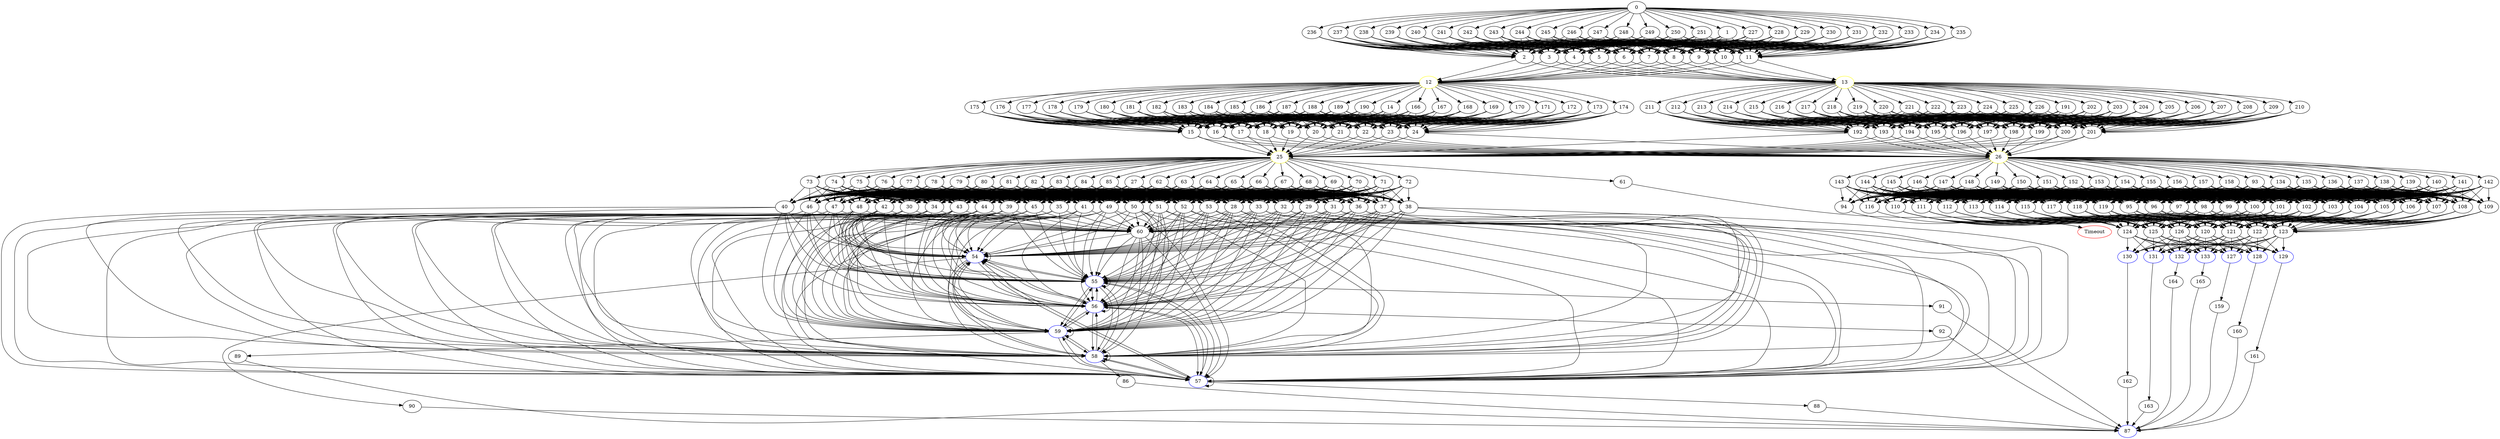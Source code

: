 digraph G {
	0 -> 1;
	0 -> 227;
	0 -> 228;
	0 -> 229;
	0 -> 230;
	0 -> 231;
	0 -> 232;
	0 -> 233;
	0 -> 234;
	0 -> 235;
	0 -> 236;
	0 -> 237;
	0 -> 238;
	0 -> 239;
	0 -> 240;
	0 -> 241;
	0 -> 242;
	0 -> 243;
	0 -> 244;
	0 -> 245;
	0 -> 246;
	0 -> 247;
	0 -> 248;
	0 -> 249;
	0 -> 250;
	0 -> 251;
	1 -> 2;
	1 -> 3;
	1 -> 4;
	1 -> 5;
	1 -> 6;
	1 -> 7;
	1 -> 8;
	1 -> 9;
	1 -> 10;
	1 -> 11;
	2 -> "12";
12 [color=yellow];
	2 -> "13";
13 [color=yellow];
	3 -> "12";
12 [color=yellow];
	3 -> "13";
13 [color=yellow];
	4 -> "12";
12 [color=yellow];
	4 -> "13";
13 [color=yellow];
	5 -> "12";
12 [color=yellow];
	5 -> "13";
13 [color=yellow];
	6 -> "12";
12 [color=yellow];
	6 -> "13";
13 [color=yellow];
	7 -> "12";
12 [color=yellow];
	7 -> "13";
13 [color=yellow];
	8 -> "12";
12 [color=yellow];
	8 -> "13";
13 [color=yellow];
	9 -> "12";
12 [color=yellow];
	9 -> "13";
13 [color=yellow];
	10 -> "12";
12 [color=yellow];
	10 -> "13";
13 [color=yellow];
	11 -> "12";
12 [color=yellow];
	11 -> "13";
13 [color=yellow];
	12 -> 14;
	12 -> 166;
	12 -> 167;
	12 -> 168;
	12 -> 169;
	12 -> 170;
	12 -> 171;
	12 -> 172;
	12 -> 173;
	12 -> 174;
	12 -> 175;
	12 -> 176;
	12 -> 177;
	12 -> 178;
	12 -> 179;
	12 -> 180;
	12 -> 181;
	12 -> 182;
	12 -> 183;
	12 -> 184;
	12 -> 185;
	12 -> 186;
	12 -> 187;
	12 -> 188;
	12 -> 189;
	12 -> 190;
	13 -> 191;
	13 -> 202;
	13 -> 203;
	13 -> 204;
	13 -> 205;
	13 -> 206;
	13 -> 207;
	13 -> 208;
	13 -> 209;
	13 -> 210;
	13 -> 211;
	13 -> 212;
	13 -> 213;
	13 -> 214;
	13 -> 215;
	13 -> 216;
	13 -> 217;
	13 -> 218;
	13 -> 219;
	13 -> 220;
	13 -> 221;
	13 -> 222;
	13 -> 223;
	13 -> 224;
	13 -> 225;
	13 -> 226;
	14 -> 15;
	14 -> 16;
	14 -> 17;
	14 -> 18;
	14 -> 19;
	14 -> 20;
	14 -> 21;
	14 -> 22;
	14 -> 23;
	14 -> 24;
	15 -> "25";
25 [color=yellow];
	15 -> "26";
26 [color=yellow];
	16 -> "25";
25 [color=yellow];
	16 -> "26";
26 [color=yellow];
	17 -> "25";
25 [color=yellow];
	17 -> "26";
26 [color=yellow];
	18 -> "25";
25 [color=yellow];
	18 -> "26";
26 [color=yellow];
	19 -> "25";
25 [color=yellow];
	19 -> "26";
26 [color=yellow];
	20 -> "25";
25 [color=yellow];
	20 -> "26";
26 [color=yellow];
	21 -> "25";
25 [color=yellow];
	21 -> "26";
26 [color=yellow];
	22 -> "25";
25 [color=yellow];
	22 -> "26";
26 [color=yellow];
	23 -> "25";
25 [color=yellow];
	23 -> "26";
26 [color=yellow];
	24 -> "25";
25 [color=yellow];
	24 -> "26";
26 [color=yellow];
	25 -> 27;
	25 -> 61;
	25 -> 62;
	25 -> 63;
	25 -> 64;
	25 -> 65;
	25 -> 66;
	25 -> 67;
	25 -> 68;
	25 -> 69;
	25 -> 70;
	25 -> 71;
	25 -> 72;
	25 -> 73;
	25 -> 74;
	25 -> 75;
	25 -> 76;
	25 -> 77;
	25 -> 78;
	25 -> 79;
	25 -> 80;
	25 -> 81;
	25 -> 82;
	25 -> 83;
	25 -> 84;
	25 -> 85;
	26 -> 93;
	26 -> 134;
	26 -> 135;
	26 -> 136;
	26 -> 137;
	26 -> 138;
	26 -> 139;
	26 -> 140;
	26 -> 141;
	26 -> 142;
	26 -> 143;
	26 -> 144;
	26 -> 145;
	26 -> 146;
	26 -> 147;
	26 -> 148;
	26 -> 149;
	26 -> 150;
	26 -> 151;
	26 -> 152;
	26 -> 153;
	26 -> 154;
	26 -> 155;
	26 -> 156;
	26 -> 157;
	26 -> 158;
	27 -> 28;
	27 -> 29;
	27 -> 30;
	27 -> 31;
	27 -> 32;
	27 -> 33;
	27 -> 34;
	27 -> 35;
	27 -> 36;
	27 -> 37;
	27 -> 38;
	27 -> 39;
	27 -> 40;
	27 -> 41;
	27 -> 42;
	27 -> 43;
	27 -> 44;
	27 -> 45;
	27 -> 46;
	27 -> 47;
	27 -> 48;
	27 -> 49;
	27 -> 50;
	27 -> 51;
	27 -> 52;
	27 -> 53;
	28 -> "54";
54 [color=blue];
	28 -> "55";
55 [color=blue];
	28 -> "56";
56 [color=blue];
	28 -> "57";
57 [color=blue];
	28 -> "58";
58 [color=blue];
	28 -> "59";
59 [color=blue];
	28 -> 60;
	29 -> "54";
54 [color=blue];
	29 -> "55";
55 [color=blue];
	29 -> "56";
56 [color=blue];
	29 -> "57";
57 [color=blue];
	29 -> "58";
58 [color=blue];
	29 -> "59";
59 [color=blue];
	29 -> 60;
	30 -> "54";
54 [color=blue];
	30 -> "55";
55 [color=blue];
	30 -> "56";
56 [color=blue];
	30 -> "57";
57 [color=blue];
	30 -> "58";
58 [color=blue];
	30 -> "59";
59 [color=blue];
	30 -> 60;
	31 -> "54";
54 [color=blue];
	31 -> "55";
55 [color=blue];
	31 -> "56";
56 [color=blue];
	31 -> "57";
57 [color=blue];
	31 -> "58";
58 [color=blue];
	31 -> "59";
59 [color=blue];
	31 -> 60;
	32 -> "54";
54 [color=blue];
	32 -> "55";
55 [color=blue];
	32 -> "56";
56 [color=blue];
	32 -> "57";
57 [color=blue];
	32 -> "58";
58 [color=blue];
	32 -> "59";
59 [color=blue];
	32 -> 60;
	33 -> "54";
54 [color=blue];
	33 -> "55";
55 [color=blue];
	33 -> "56";
56 [color=blue];
	33 -> "57";
57 [color=blue];
	33 -> "58";
58 [color=blue];
	33 -> "59";
59 [color=blue];
	33 -> 60;
	34 -> "54";
54 [color=blue];
	34 -> "55";
55 [color=blue];
	34 -> "56";
56 [color=blue];
	34 -> "57";
57 [color=blue];
	34 -> "58";
58 [color=blue];
	34 -> "59";
59 [color=blue];
	34 -> 60;
	35 -> "54";
54 [color=blue];
	35 -> "55";
55 [color=blue];
	35 -> "56";
56 [color=blue];
	35 -> "57";
57 [color=blue];
	35 -> "58";
58 [color=blue];
	35 -> "59";
59 [color=blue];
	35 -> 60;
	36 -> "54";
54 [color=blue];
	36 -> "55";
55 [color=blue];
	36 -> "56";
56 [color=blue];
	36 -> "57";
57 [color=blue];
	36 -> "58";
58 [color=blue];
	36 -> "59";
59 [color=blue];
	36 -> 60;
	37 -> "54";
54 [color=blue];
	37 -> "55";
55 [color=blue];
	37 -> "56";
56 [color=blue];
	37 -> "57";
57 [color=blue];
	37 -> "58";
58 [color=blue];
	37 -> "59";
59 [color=blue];
	37 -> 60;
	38 -> "54";
54 [color=blue];
	38 -> "55";
55 [color=blue];
	38 -> "56";
56 [color=blue];
	38 -> "57";
57 [color=blue];
	38 -> "58";
58 [color=blue];
	38 -> "59";
59 [color=blue];
	38 -> 60;
	39 -> "54";
54 [color=blue];
	39 -> "55";
55 [color=blue];
	39 -> "56";
56 [color=blue];
	39 -> "57";
57 [color=blue];
	39 -> "58";
58 [color=blue];
	39 -> "59";
59 [color=blue];
	39 -> 60;
	40 -> "54";
54 [color=blue];
	40 -> "55";
55 [color=blue];
	40 -> "56";
56 [color=blue];
	40 -> "57";
57 [color=blue];
	40 -> "58";
58 [color=blue];
	40 -> "59";
59 [color=blue];
	41 -> "54";
54 [color=blue];
	41 -> "55";
55 [color=blue];
	41 -> "56";
56 [color=blue];
	41 -> "57";
57 [color=blue];
	41 -> "58";
58 [color=blue];
	41 -> "59";
59 [color=blue];
	41 -> 60;
	42 -> "54";
54 [color=blue];
	42 -> "55";
55 [color=blue];
	42 -> "56";
56 [color=blue];
	42 -> "57";
57 [color=blue];
	42 -> "58";
58 [color=blue];
	42 -> "59";
59 [color=blue];
	42 -> 60;
	43 -> "54";
54 [color=blue];
	43 -> "55";
55 [color=blue];
	43 -> "56";
56 [color=blue];
	43 -> "57";
57 [color=blue];
	43 -> "58";
58 [color=blue];
	43 -> "59";
59 [color=blue];
	43 -> 60;
	44 -> "54";
54 [color=blue];
	44 -> "55";
55 [color=blue];
	44 -> "56";
56 [color=blue];
	44 -> "57";
57 [color=blue];
	44 -> "58";
58 [color=blue];
	44 -> "59";
59 [color=blue];
	44 -> 60;
	45 -> "54";
54 [color=blue];
	45 -> "55";
55 [color=blue];
	45 -> "56";
56 [color=blue];
	45 -> "57";
57 [color=blue];
	45 -> "58";
58 [color=blue];
	45 -> "59";
59 [color=blue];
	45 -> 60;
	46 -> "54";
54 [color=blue];
	46 -> "55";
55 [color=blue];
	46 -> "56";
56 [color=blue];
	46 -> "57";
57 [color=blue];
	46 -> "58";
58 [color=blue];
	46 -> "59";
59 [color=blue];
	46 -> 60;
	47 -> "54";
54 [color=blue];
	47 -> "55";
55 [color=blue];
	47 -> "56";
56 [color=blue];
	47 -> "57";
57 [color=blue];
	47 -> "58";
58 [color=blue];
	47 -> "59";
59 [color=blue];
	47 -> 60;
	48 -> "54";
54 [color=blue];
	48 -> "55";
55 [color=blue];
	48 -> "56";
56 [color=blue];
	48 -> "57";
57 [color=blue];
	48 -> "58";
58 [color=blue];
	48 -> "59";
59 [color=blue];
	48 -> 60;
	49 -> "54";
54 [color=blue];
	49 -> "55";
55 [color=blue];
	49 -> "56";
56 [color=blue];
	49 -> "57";
57 [color=blue];
	49 -> "58";
58 [color=blue];
	49 -> "59";
59 [color=blue];
	49 -> 60;
	50 -> "54";
54 [color=blue];
	50 -> "55";
55 [color=blue];
	50 -> "56";
56 [color=blue];
	50 -> "57";
57 [color=blue];
	50 -> "58";
58 [color=blue];
	50 -> "59";
59 [color=blue];
	50 -> 60;
	51 -> "54";
54 [color=blue];
	51 -> "55";
55 [color=blue];
	51 -> "56";
56 [color=blue];
	51 -> "57";
57 [color=blue];
	51 -> "58";
58 [color=blue];
	51 -> "59";
59 [color=blue];
	51 -> 60;
	52 -> "54";
54 [color=blue];
	52 -> "55";
55 [color=blue];
	52 -> "56";
56 [color=blue];
	52 -> "57";
57 [color=blue];
	52 -> "58";
58 [color=blue];
	52 -> "59";
59 [color=blue];
	52 -> 60;
	53 -> "54";
54 [color=blue];
	53 -> "55";
55 [color=blue];
	53 -> "56";
56 [color=blue];
	53 -> "57";
57 [color=blue];
	53 -> "58";
58 [color=blue];
	53 -> "59";
59 [color=blue];
	53 -> 60;
	54 -> "54";
54 [color=blue];
	54 -> "55";
55 [color=blue];
	54 -> "56";
56 [color=blue];
	54 -> "57";
57 [color=blue];
	54 -> "58";
58 [color=blue];
	54 -> "59";
59 [color=blue];
	54 -> 90;
	55 -> "54";
54 [color=blue];
	55 -> "55";
55 [color=blue];
	55 -> "56";
56 [color=blue];
	55 -> "57";
57 [color=blue];
	55 -> "58";
58 [color=blue];
	55 -> "59";
59 [color=blue];
	55 -> 91;
	56 -> "54";
54 [color=blue];
	56 -> "55";
55 [color=blue];
	56 -> "56";
56 [color=blue];
	56 -> "57";
57 [color=blue];
	56 -> "58";
58 [color=blue];
	56 -> "59";
59 [color=blue];
	56 -> 92;
	57 -> "54";
54 [color=blue];
	57 -> "55";
55 [color=blue];
	57 -> "56";
56 [color=blue];
	57 -> "57";
57 [color=blue];
	57 -> "58";
58 [color=blue];
	57 -> "59";
59 [color=blue];
	57 -> 88;
	58 -> "54";
54 [color=blue];
	58 -> "55";
55 [color=blue];
	58 -> "56";
56 [color=blue];
	58 -> "57";
57 [color=blue];
	58 -> "58";
58 [color=blue];
	58 -> "59";
59 [color=blue];
	58 -> 86;
	59 -> "54";
54 [color=blue];
	59 -> "55";
55 [color=blue];
	59 -> "56";
56 [color=blue];
	59 -> "57";
57 [color=blue];
	59 -> "58";
58 [color=blue];
	59 -> "59";
59 [color=blue];
	59 -> 89;
	60 -> "54";
54 [color=blue];
	60 -> "55";
55 [color=blue];
	60 -> "56";
56 [color=blue];
	60 -> "57";
57 [color=blue];
	60 -> "58";
58 [color=blue];
	60 -> "59";
59 [color=blue];
	61 -> "Timeout";
Timeout [color=red];
	62 -> 28;
	62 -> 29;
	62 -> 30;
	62 -> 31;
	62 -> 32;
	62 -> 33;
	62 -> 34;
	62 -> 35;
	62 -> 36;
	62 -> 37;
	62 -> 38;
	62 -> 39;
	62 -> 40;
	62 -> 41;
	62 -> 42;
	62 -> 43;
	62 -> 44;
	62 -> 45;
	62 -> 46;
	62 -> 47;
	62 -> 48;
	62 -> 49;
	62 -> 50;
	62 -> 51;
	62 -> 52;
	62 -> 53;
	63 -> 28;
	63 -> 29;
	63 -> 30;
	63 -> 31;
	63 -> 32;
	63 -> 33;
	63 -> 34;
	63 -> 35;
	63 -> 36;
	63 -> 37;
	63 -> 38;
	63 -> 39;
	63 -> 40;
	63 -> 41;
	63 -> 42;
	63 -> 43;
	63 -> 44;
	63 -> 45;
	63 -> 46;
	63 -> 47;
	63 -> 48;
	63 -> 49;
	63 -> 50;
	63 -> 51;
	63 -> 52;
	63 -> 53;
	64 -> 28;
	64 -> 29;
	64 -> 30;
	64 -> 31;
	64 -> 32;
	64 -> 33;
	64 -> 34;
	64 -> 35;
	64 -> 36;
	64 -> 37;
	64 -> 38;
	64 -> 39;
	64 -> 40;
	64 -> 41;
	64 -> 42;
	64 -> 43;
	64 -> 44;
	64 -> 45;
	64 -> 46;
	64 -> 47;
	64 -> 48;
	64 -> 49;
	64 -> 50;
	64 -> 51;
	64 -> 52;
	64 -> 53;
	65 -> 28;
	65 -> 29;
	65 -> 30;
	65 -> 31;
	65 -> 32;
	65 -> 33;
	65 -> 34;
	65 -> 35;
	65 -> 36;
	65 -> 37;
	65 -> 38;
	65 -> 39;
	65 -> 40;
	65 -> 41;
	65 -> 42;
	65 -> 43;
	65 -> 44;
	65 -> 45;
	65 -> 46;
	65 -> 47;
	65 -> 48;
	65 -> 49;
	65 -> 50;
	65 -> 51;
	65 -> 52;
	65 -> 53;
	66 -> 28;
	66 -> 29;
	66 -> 30;
	66 -> 31;
	66 -> 32;
	66 -> 33;
	66 -> 34;
	66 -> 35;
	66 -> 36;
	66 -> 37;
	66 -> 38;
	66 -> 39;
	66 -> 40;
	66 -> 41;
	66 -> 42;
	66 -> 43;
	66 -> 44;
	66 -> 45;
	66 -> 46;
	66 -> 47;
	66 -> 48;
	66 -> 49;
	66 -> 50;
	66 -> 51;
	66 -> 52;
	66 -> 53;
	67 -> 28;
	67 -> 29;
	67 -> 30;
	67 -> 31;
	67 -> 32;
	67 -> 33;
	67 -> 34;
	67 -> 35;
	67 -> 36;
	67 -> 37;
	67 -> 38;
	67 -> 39;
	67 -> 40;
	67 -> 41;
	67 -> 42;
	67 -> 43;
	67 -> 44;
	67 -> 45;
	67 -> 46;
	67 -> 47;
	67 -> 48;
	67 -> 49;
	67 -> 50;
	67 -> 51;
	67 -> 52;
	67 -> 53;
	68 -> 28;
	68 -> 29;
	68 -> 30;
	68 -> 31;
	68 -> 32;
	68 -> 33;
	68 -> 34;
	68 -> 35;
	68 -> 36;
	68 -> 37;
	68 -> 38;
	68 -> 39;
	68 -> 40;
	68 -> 41;
	68 -> 42;
	68 -> 43;
	68 -> 44;
	68 -> 45;
	68 -> 46;
	68 -> 47;
	68 -> 48;
	68 -> 49;
	68 -> 50;
	68 -> 51;
	68 -> 52;
	68 -> 53;
	69 -> 28;
	69 -> 29;
	69 -> 30;
	69 -> 31;
	69 -> 32;
	69 -> 33;
	69 -> 34;
	69 -> 35;
	69 -> 36;
	69 -> 37;
	69 -> 38;
	69 -> 39;
	69 -> 40;
	69 -> 41;
	69 -> 42;
	69 -> 43;
	69 -> 44;
	69 -> 45;
	69 -> 46;
	69 -> 47;
	69 -> 48;
	69 -> 49;
	69 -> 50;
	69 -> 51;
	69 -> 52;
	69 -> 53;
	70 -> 28;
	70 -> 29;
	70 -> 30;
	70 -> 31;
	70 -> 32;
	70 -> 33;
	70 -> 34;
	70 -> 35;
	70 -> 36;
	70 -> 37;
	70 -> 38;
	70 -> 39;
	70 -> 40;
	70 -> 41;
	70 -> 42;
	70 -> 43;
	70 -> 44;
	70 -> 45;
	70 -> 46;
	70 -> 47;
	70 -> 48;
	70 -> 49;
	70 -> 50;
	70 -> 51;
	70 -> 52;
	70 -> 53;
	71 -> 28;
	71 -> 29;
	71 -> 30;
	71 -> 31;
	71 -> 32;
	71 -> 33;
	71 -> 34;
	71 -> 35;
	71 -> 36;
	71 -> 37;
	71 -> 38;
	71 -> 39;
	71 -> 40;
	71 -> 41;
	71 -> 42;
	71 -> 43;
	71 -> 44;
	71 -> 45;
	71 -> 46;
	71 -> 47;
	71 -> 48;
	71 -> 49;
	71 -> 50;
	71 -> 51;
	71 -> 52;
	71 -> 53;
	72 -> 28;
	72 -> 29;
	72 -> 30;
	72 -> 31;
	72 -> 32;
	72 -> 33;
	72 -> 34;
	72 -> 35;
	72 -> 36;
	72 -> 37;
	72 -> 38;
	72 -> 39;
	72 -> 40;
	72 -> 41;
	72 -> 42;
	72 -> 43;
	72 -> 44;
	72 -> 45;
	72 -> 46;
	72 -> 47;
	72 -> 48;
	72 -> 49;
	72 -> 50;
	72 -> 51;
	72 -> 52;
	72 -> 53;
	73 -> 28;
	73 -> 29;
	73 -> 30;
	73 -> 31;
	73 -> 32;
	73 -> 33;
	73 -> 34;
	73 -> 35;
	73 -> 36;
	73 -> 37;
	73 -> 38;
	73 -> 39;
	73 -> 40;
	73 -> 41;
	73 -> 42;
	73 -> 43;
	73 -> 44;
	73 -> 45;
	73 -> 46;
	73 -> 47;
	73 -> 48;
	73 -> 49;
	73 -> 50;
	73 -> 51;
	73 -> 52;
	73 -> 53;
	74 -> 28;
	74 -> 29;
	74 -> 30;
	74 -> 31;
	74 -> 32;
	74 -> 33;
	74 -> 34;
	74 -> 35;
	74 -> 36;
	74 -> 37;
	74 -> 38;
	74 -> 39;
	74 -> 40;
	74 -> 41;
	74 -> 42;
	74 -> 43;
	74 -> 44;
	74 -> 45;
	74 -> 46;
	74 -> 47;
	74 -> 48;
	74 -> 49;
	74 -> 50;
	74 -> 51;
	74 -> 52;
	74 -> 53;
	75 -> 28;
	75 -> 29;
	75 -> 30;
	75 -> 31;
	75 -> 32;
	75 -> 33;
	75 -> 34;
	75 -> 35;
	75 -> 36;
	75 -> 37;
	75 -> 38;
	75 -> 39;
	75 -> 40;
	75 -> 41;
	75 -> 42;
	75 -> 43;
	75 -> 44;
	75 -> 45;
	75 -> 46;
	75 -> 47;
	75 -> 48;
	75 -> 49;
	75 -> 50;
	75 -> 51;
	75 -> 52;
	75 -> 53;
	76 -> 28;
	76 -> 29;
	76 -> 30;
	76 -> 31;
	76 -> 32;
	76 -> 33;
	76 -> 34;
	76 -> 35;
	76 -> 36;
	76 -> 37;
	76 -> 38;
	76 -> 39;
	76 -> 40;
	76 -> 41;
	76 -> 42;
	76 -> 43;
	76 -> 44;
	76 -> 45;
	76 -> 46;
	76 -> 47;
	76 -> 48;
	76 -> 49;
	76 -> 50;
	76 -> 51;
	76 -> 52;
	76 -> 53;
	77 -> 28;
	77 -> 29;
	77 -> 30;
	77 -> 31;
	77 -> 32;
	77 -> 33;
	77 -> 34;
	77 -> 35;
	77 -> 36;
	77 -> 37;
	77 -> 38;
	77 -> 39;
	77 -> 40;
	77 -> 41;
	77 -> 42;
	77 -> 43;
	77 -> 44;
	77 -> 45;
	77 -> 46;
	77 -> 47;
	77 -> 48;
	77 -> 49;
	77 -> 50;
	77 -> 51;
	77 -> 52;
	77 -> 53;
	78 -> 28;
	78 -> 29;
	78 -> 30;
	78 -> 31;
	78 -> 32;
	78 -> 33;
	78 -> 34;
	78 -> 35;
	78 -> 36;
	78 -> 37;
	78 -> 38;
	78 -> 39;
	78 -> 40;
	78 -> 41;
	78 -> 42;
	78 -> 43;
	78 -> 44;
	78 -> 45;
	78 -> 46;
	78 -> 47;
	78 -> 48;
	78 -> 49;
	78 -> 50;
	78 -> 51;
	78 -> 52;
	78 -> 53;
	79 -> 28;
	79 -> 29;
	79 -> 30;
	79 -> 31;
	79 -> 32;
	79 -> 33;
	79 -> 34;
	79 -> 35;
	79 -> 36;
	79 -> 37;
	79 -> 38;
	79 -> 39;
	79 -> 40;
	79 -> 41;
	79 -> 42;
	79 -> 43;
	79 -> 44;
	79 -> 45;
	79 -> 46;
	79 -> 47;
	79 -> 48;
	79 -> 49;
	79 -> 50;
	79 -> 51;
	79 -> 52;
	79 -> 53;
	80 -> 28;
	80 -> 29;
	80 -> 30;
	80 -> 31;
	80 -> 32;
	80 -> 33;
	80 -> 34;
	80 -> 35;
	80 -> 36;
	80 -> 37;
	80 -> 38;
	80 -> 39;
	80 -> 40;
	80 -> 41;
	80 -> 42;
	80 -> 43;
	80 -> 44;
	80 -> 45;
	80 -> 46;
	80 -> 47;
	80 -> 48;
	80 -> 49;
	80 -> 50;
	80 -> 51;
	80 -> 52;
	80 -> 53;
	81 -> 28;
	81 -> 29;
	81 -> 30;
	81 -> 31;
	81 -> 32;
	81 -> 33;
	81 -> 34;
	81 -> 35;
	81 -> 36;
	81 -> 37;
	81 -> 38;
	81 -> 39;
	81 -> 40;
	81 -> 41;
	81 -> 42;
	81 -> 43;
	81 -> 44;
	81 -> 45;
	81 -> 46;
	81 -> 47;
	81 -> 48;
	81 -> 49;
	81 -> 50;
	81 -> 51;
	81 -> 52;
	81 -> 53;
	82 -> 28;
	82 -> 29;
	82 -> 30;
	82 -> 31;
	82 -> 32;
	82 -> 33;
	82 -> 34;
	82 -> 35;
	82 -> 36;
	82 -> 37;
	82 -> 38;
	82 -> 39;
	82 -> 40;
	82 -> 41;
	82 -> 42;
	82 -> 43;
	82 -> 44;
	82 -> 45;
	82 -> 46;
	82 -> 47;
	82 -> 48;
	82 -> 49;
	82 -> 50;
	82 -> 51;
	82 -> 52;
	82 -> 53;
	83 -> 28;
	83 -> 29;
	83 -> 30;
	83 -> 31;
	83 -> 32;
	83 -> 33;
	83 -> 34;
	83 -> 35;
	83 -> 36;
	83 -> 37;
	83 -> 38;
	83 -> 39;
	83 -> 40;
	83 -> 41;
	83 -> 42;
	83 -> 43;
	83 -> 44;
	83 -> 45;
	83 -> 46;
	83 -> 47;
	83 -> 48;
	83 -> 49;
	83 -> 50;
	83 -> 51;
	83 -> 52;
	83 -> 53;
	84 -> 28;
	84 -> 29;
	84 -> 30;
	84 -> 31;
	84 -> 32;
	84 -> 33;
	84 -> 34;
	84 -> 35;
	84 -> 36;
	84 -> 37;
	84 -> 38;
	84 -> 39;
	84 -> 40;
	84 -> 41;
	84 -> 42;
	84 -> 43;
	84 -> 44;
	84 -> 45;
	84 -> 46;
	84 -> 47;
	84 -> 48;
	84 -> 49;
	84 -> 50;
	84 -> 51;
	84 -> 52;
	84 -> 53;
	85 -> 28;
	85 -> 29;
	85 -> 30;
	85 -> 31;
	85 -> 32;
	85 -> 33;
	85 -> 34;
	85 -> 35;
	85 -> 36;
	85 -> 37;
	85 -> 38;
	85 -> 39;
	85 -> 40;
	85 -> 41;
	85 -> 42;
	85 -> 43;
	85 -> 44;
	85 -> 45;
	85 -> 46;
	85 -> 47;
	85 -> 48;
	85 -> 49;
	85 -> 50;
	85 -> 51;
	85 -> 52;
	85 -> 53;
	86 -> "87";
87 [color=blue];
	88 -> "87";
87 [color=blue];
	89 -> "87";
87 [color=blue];
	90 -> "87";
87 [color=blue];
	91 -> "87";
87 [color=blue];
	92 -> "87";
87 [color=blue];
	93 -> 94;
	93 -> 95;
	93 -> 96;
	93 -> 97;
	93 -> 98;
	93 -> 99;
	93 -> 100;
	93 -> 101;
	93 -> 102;
	93 -> 103;
	93 -> 104;
	93 -> 105;
	93 -> 106;
	93 -> 107;
	93 -> 108;
	93 -> 109;
	93 -> 110;
	93 -> 111;
	93 -> 112;
	93 -> 113;
	93 -> 114;
	93 -> 115;
	93 -> 116;
	93 -> 117;
	93 -> 118;
	93 -> 119;
	94 -> "Timeout";
Timeout [color=red];
	95 -> 120;
	95 -> 121;
	95 -> 122;
	95 -> 123;
	95 -> 124;
	95 -> 125;
	95 -> 126;
	96 -> 120;
	96 -> 121;
	96 -> 122;
	96 -> 123;
	96 -> 124;
	96 -> 125;
	96 -> 126;
	97 -> 120;
	97 -> 121;
	97 -> 122;
	97 -> 123;
	97 -> 124;
	97 -> 125;
	97 -> 126;
	98 -> 120;
	98 -> 121;
	98 -> 122;
	98 -> 123;
	98 -> 124;
	98 -> 125;
	98 -> 126;
	99 -> 120;
	99 -> 121;
	99 -> 122;
	99 -> 123;
	99 -> 124;
	99 -> 125;
	99 -> 126;
	100 -> 120;
	100 -> 121;
	100 -> 122;
	100 -> 123;
	100 -> 124;
	100 -> 125;
	100 -> 126;
	101 -> 120;
	101 -> 121;
	101 -> 122;
	101 -> 123;
	101 -> 124;
	101 -> 125;
	101 -> 126;
	102 -> 120;
	102 -> 121;
	102 -> 122;
	102 -> 123;
	102 -> 124;
	102 -> 125;
	102 -> 126;
	103 -> 120;
	103 -> 121;
	103 -> 122;
	103 -> 123;
	103 -> 124;
	103 -> 125;
	103 -> 126;
	104 -> 120;
	104 -> 121;
	104 -> 122;
	104 -> 123;
	104 -> 124;
	104 -> 125;
	104 -> 126;
	105 -> 120;
	105 -> 121;
	105 -> 122;
	105 -> 123;
	105 -> 124;
	105 -> 125;
	105 -> 126;
	106 -> 120;
	106 -> 121;
	106 -> 122;
	106 -> 123;
	106 -> 124;
	106 -> 125;
	106 -> 126;
	107 -> 120;
	107 -> 121;
	107 -> 122;
	107 -> 123;
	107 -> 124;
	107 -> 125;
	107 -> 126;
	108 -> 120;
	108 -> 121;
	108 -> 122;
	108 -> 123;
	108 -> 124;
	108 -> 125;
	108 -> 126;
	109 -> 120;
	109 -> 121;
	109 -> 122;
	109 -> 123;
	109 -> 124;
	109 -> 125;
	109 -> 126;
	110 -> 120;
	110 -> 121;
	110 -> 122;
	110 -> 123;
	110 -> 124;
	110 -> 125;
	110 -> 126;
	111 -> 120;
	111 -> 121;
	111 -> 122;
	111 -> 123;
	111 -> 124;
	111 -> 125;
	111 -> 126;
	112 -> 120;
	112 -> 121;
	112 -> 122;
	112 -> 123;
	112 -> 124;
	112 -> 125;
	112 -> 126;
	113 -> 120;
	113 -> 121;
	113 -> 122;
	113 -> 123;
	113 -> 124;
	113 -> 125;
	113 -> 126;
	114 -> 120;
	114 -> 121;
	114 -> 122;
	114 -> 123;
	114 -> 124;
	114 -> 125;
	114 -> 126;
	115 -> 120;
	115 -> 121;
	115 -> 122;
	115 -> 123;
	115 -> 124;
	115 -> 125;
	115 -> 126;
	116 -> "Timeout";
Timeout [color=red];
	117 -> 120;
	117 -> 121;
	117 -> 122;
	117 -> 123;
	117 -> 124;
	117 -> 125;
	117 -> 126;
	118 -> 120;
	118 -> 121;
	118 -> 122;
	118 -> 123;
	118 -> 124;
	118 -> 125;
	118 -> 126;
	119 -> 120;
	119 -> 121;
	119 -> 122;
	119 -> 123;
	119 -> 124;
	119 -> 125;
	119 -> 126;
	120 -> "127";
127 [color=blue];
	120 -> "128";
128 [color=blue];
	120 -> "129";
129 [color=blue];
	120 -> "130";
130 [color=blue];
	120 -> "131";
131 [color=blue];
	120 -> "132";
132 [color=blue];
	120 -> "133";
133 [color=blue];
	121 -> "127";
127 [color=blue];
	121 -> "128";
128 [color=blue];
	121 -> "129";
129 [color=blue];
	121 -> "130";
130 [color=blue];
	121 -> "131";
131 [color=blue];
	121 -> "132";
132 [color=blue];
	121 -> "133";
133 [color=blue];
	122 -> "127";
127 [color=blue];
	122 -> "128";
128 [color=blue];
	122 -> "129";
129 [color=blue];
	122 -> "130";
130 [color=blue];
	122 -> "131";
131 [color=blue];
	122 -> "132";
132 [color=blue];
	122 -> "133";
133 [color=blue];
	123 -> "127";
127 [color=blue];
	123 -> "128";
128 [color=blue];
	123 -> "129";
129 [color=blue];
	123 -> "130";
130 [color=blue];
	123 -> "131";
131 [color=blue];
	123 -> "132";
132 [color=blue];
	123 -> "133";
133 [color=blue];
	124 -> "127";
127 [color=blue];
	124 -> "128";
128 [color=blue];
	124 -> "129";
129 [color=blue];
	124 -> "130";
130 [color=blue];
	124 -> "131";
131 [color=blue];
	124 -> "132";
132 [color=blue];
	124 -> "133";
133 [color=blue];
	125 -> "127";
127 [color=blue];
	125 -> "128";
128 [color=blue];
	125 -> "129";
129 [color=blue];
	125 -> "130";
130 [color=blue];
	125 -> "131";
131 [color=blue];
	125 -> "132";
132 [color=blue];
	125 -> "133";
133 [color=blue];
	126 -> "127";
127 [color=blue];
	126 -> "128";
128 [color=blue];
	126 -> "129";
129 [color=blue];
	126 -> "130";
130 [color=blue];
	126 -> "131";
131 [color=blue];
	126 -> "132";
132 [color=blue];
	126 -> "133";
133 [color=blue];
	127 -> 159;
	128 -> 160;
	129 -> 161;
	130 -> 162;
	131 -> 163;
	132 -> 164;
	133 -> 165;
	134 -> 94;
	134 -> 95;
	134 -> 96;
	134 -> 97;
	134 -> 98;
	134 -> 99;
	134 -> 100;
	134 -> 101;
	134 -> 102;
	134 -> 103;
	134 -> 104;
	134 -> 105;
	134 -> 106;
	134 -> 107;
	134 -> 108;
	134 -> 109;
	134 -> 110;
	134 -> 111;
	134 -> 112;
	134 -> 113;
	134 -> 114;
	134 -> 115;
	134 -> 116;
	134 -> 117;
	134 -> 118;
	134 -> 119;
	135 -> 94;
	135 -> 95;
	135 -> 96;
	135 -> 97;
	135 -> 98;
	135 -> 99;
	135 -> 100;
	135 -> 101;
	135 -> 102;
	135 -> 103;
	135 -> 104;
	135 -> 105;
	135 -> 106;
	135 -> 107;
	135 -> 108;
	135 -> 109;
	135 -> 110;
	135 -> 111;
	135 -> 112;
	135 -> 113;
	135 -> 114;
	135 -> 115;
	135 -> 116;
	135 -> 117;
	135 -> 118;
	135 -> 119;
	136 -> 94;
	136 -> 95;
	136 -> 96;
	136 -> 97;
	136 -> 98;
	136 -> 99;
	136 -> 100;
	136 -> 101;
	136 -> 102;
	136 -> 103;
	136 -> 104;
	136 -> 105;
	136 -> 106;
	136 -> 107;
	136 -> 108;
	136 -> 109;
	136 -> 110;
	136 -> 111;
	136 -> 112;
	136 -> 113;
	136 -> 114;
	136 -> 115;
	136 -> 116;
	136 -> 117;
	136 -> 118;
	136 -> 119;
	137 -> 94;
	137 -> 95;
	137 -> 96;
	137 -> 97;
	137 -> 98;
	137 -> 99;
	137 -> 100;
	137 -> 101;
	137 -> 102;
	137 -> 103;
	137 -> 104;
	137 -> 105;
	137 -> 106;
	137 -> 107;
	137 -> 108;
	137 -> 109;
	137 -> 110;
	137 -> 111;
	137 -> 112;
	137 -> 113;
	137 -> 114;
	137 -> 115;
	137 -> 116;
	137 -> 117;
	137 -> 118;
	137 -> 119;
	138 -> 94;
	138 -> 95;
	138 -> 96;
	138 -> 97;
	138 -> 98;
	138 -> 99;
	138 -> 100;
	138 -> 101;
	138 -> 102;
	138 -> 103;
	138 -> 104;
	138 -> 105;
	138 -> 106;
	138 -> 107;
	138 -> 108;
	138 -> 109;
	138 -> 110;
	138 -> 111;
	138 -> 112;
	138 -> 113;
	138 -> 114;
	138 -> 115;
	138 -> 116;
	138 -> 117;
	138 -> 118;
	138 -> 119;
	139 -> 94;
	139 -> 95;
	139 -> 96;
	139 -> 97;
	139 -> 98;
	139 -> 99;
	139 -> 100;
	139 -> 101;
	139 -> 102;
	139 -> 103;
	139 -> 104;
	139 -> 105;
	139 -> 106;
	139 -> 107;
	139 -> 108;
	139 -> 109;
	139 -> 110;
	139 -> 111;
	139 -> 112;
	139 -> 113;
	139 -> 114;
	139 -> 115;
	139 -> 116;
	139 -> 117;
	139 -> 118;
	139 -> 119;
	140 -> 94;
	140 -> 95;
	140 -> 96;
	140 -> 97;
	140 -> 98;
	140 -> 99;
	140 -> 100;
	140 -> 101;
	140 -> 102;
	140 -> 103;
	140 -> 104;
	140 -> 105;
	140 -> 106;
	140 -> 107;
	140 -> 108;
	140 -> 109;
	140 -> 110;
	140 -> 111;
	140 -> 112;
	140 -> 113;
	140 -> 114;
	140 -> 115;
	140 -> 116;
	140 -> 117;
	140 -> 118;
	140 -> 119;
	141 -> 94;
	141 -> 95;
	141 -> 96;
	141 -> 97;
	141 -> 98;
	141 -> 99;
	141 -> 100;
	141 -> 101;
	141 -> 102;
	141 -> 103;
	141 -> 104;
	141 -> 105;
	141 -> 106;
	141 -> 107;
	141 -> 108;
	141 -> 109;
	141 -> 110;
	141 -> 111;
	141 -> 112;
	141 -> 113;
	141 -> 114;
	141 -> 115;
	141 -> 116;
	141 -> 117;
	141 -> 118;
	141 -> 119;
	142 -> 94;
	142 -> 95;
	142 -> 96;
	142 -> 97;
	142 -> 98;
	142 -> 99;
	142 -> 100;
	142 -> 101;
	142 -> 102;
	142 -> 103;
	142 -> 104;
	142 -> 105;
	142 -> 106;
	142 -> 107;
	142 -> 108;
	142 -> 109;
	142 -> 110;
	142 -> 111;
	142 -> 112;
	142 -> 113;
	142 -> 114;
	142 -> 115;
	142 -> 116;
	142 -> 117;
	142 -> 118;
	142 -> 119;
	143 -> 94;
	143 -> 95;
	143 -> 96;
	143 -> 97;
	143 -> 98;
	143 -> 99;
	143 -> 100;
	143 -> 101;
	143 -> 102;
	143 -> 103;
	143 -> 104;
	143 -> 105;
	143 -> 106;
	143 -> 107;
	143 -> 108;
	143 -> 109;
	143 -> 110;
	143 -> 111;
	143 -> 112;
	143 -> 113;
	143 -> 114;
	143 -> 115;
	143 -> 116;
	143 -> 117;
	143 -> 118;
	143 -> 119;
	144 -> 94;
	144 -> 95;
	144 -> 96;
	144 -> 97;
	144 -> 98;
	144 -> 99;
	144 -> 100;
	144 -> 101;
	144 -> 102;
	144 -> 103;
	144 -> 104;
	144 -> 105;
	144 -> 106;
	144 -> 107;
	144 -> 108;
	144 -> 109;
	144 -> 110;
	144 -> 111;
	144 -> 112;
	144 -> 113;
	144 -> 114;
	144 -> 115;
	144 -> 116;
	144 -> 117;
	144 -> 118;
	144 -> 119;
	145 -> 94;
	145 -> 95;
	145 -> 96;
	145 -> 97;
	145 -> 98;
	145 -> 99;
	145 -> 100;
	145 -> 101;
	145 -> 102;
	145 -> 103;
	145 -> 104;
	145 -> 105;
	145 -> 106;
	145 -> 107;
	145 -> 108;
	145 -> 109;
	145 -> 110;
	145 -> 111;
	145 -> 112;
	145 -> 113;
	145 -> 114;
	145 -> 115;
	145 -> 116;
	145 -> 117;
	145 -> 118;
	145 -> 119;
	146 -> 94;
	146 -> 95;
	146 -> 96;
	146 -> 97;
	146 -> 98;
	146 -> 99;
	146 -> 100;
	146 -> 101;
	146 -> 102;
	146 -> 103;
	146 -> 104;
	146 -> 105;
	146 -> 106;
	146 -> 107;
	146 -> 108;
	146 -> 109;
	146 -> 110;
	146 -> 111;
	146 -> 112;
	146 -> 113;
	146 -> 114;
	146 -> 115;
	146 -> 116;
	146 -> 117;
	146 -> 118;
	146 -> 119;
	147 -> 94;
	147 -> 95;
	147 -> 96;
	147 -> 97;
	147 -> 98;
	147 -> 99;
	147 -> 100;
	147 -> 101;
	147 -> 102;
	147 -> 103;
	147 -> 104;
	147 -> 105;
	147 -> 106;
	147 -> 107;
	147 -> 108;
	147 -> 109;
	147 -> 110;
	147 -> 111;
	147 -> 112;
	147 -> 113;
	147 -> 114;
	147 -> 115;
	147 -> 116;
	147 -> 117;
	147 -> 118;
	147 -> 119;
	148 -> 94;
	148 -> 95;
	148 -> 96;
	148 -> 97;
	148 -> 98;
	148 -> 99;
	148 -> 100;
	148 -> 101;
	148 -> 102;
	148 -> 103;
	148 -> 104;
	148 -> 105;
	148 -> 106;
	148 -> 107;
	148 -> 108;
	148 -> 109;
	148 -> 110;
	148 -> 111;
	148 -> 112;
	148 -> 113;
	148 -> 114;
	148 -> 115;
	148 -> 116;
	148 -> 117;
	148 -> 118;
	148 -> 119;
	149 -> 94;
	149 -> 95;
	149 -> 96;
	149 -> 97;
	149 -> 98;
	149 -> 99;
	149 -> 100;
	149 -> 101;
	149 -> 102;
	149 -> 103;
	149 -> 104;
	149 -> 105;
	149 -> 106;
	149 -> 107;
	149 -> 108;
	149 -> 109;
	149 -> 110;
	149 -> 111;
	149 -> 112;
	149 -> 113;
	149 -> 114;
	149 -> 115;
	149 -> 116;
	149 -> 117;
	149 -> 118;
	149 -> 119;
	150 -> 94;
	150 -> 95;
	150 -> 96;
	150 -> 97;
	150 -> 98;
	150 -> 99;
	150 -> 100;
	150 -> 101;
	150 -> 102;
	150 -> 103;
	150 -> 104;
	150 -> 105;
	150 -> 106;
	150 -> 107;
	150 -> 108;
	150 -> 109;
	150 -> 110;
	150 -> 111;
	150 -> 112;
	150 -> 113;
	150 -> 114;
	150 -> 115;
	150 -> 116;
	150 -> 117;
	150 -> 118;
	150 -> 119;
	151 -> 94;
	151 -> 95;
	151 -> 96;
	151 -> 97;
	151 -> 98;
	151 -> 99;
	151 -> 100;
	151 -> 101;
	151 -> 102;
	151 -> 103;
	151 -> 104;
	151 -> 105;
	151 -> 106;
	151 -> 107;
	151 -> 108;
	151 -> 109;
	151 -> 110;
	151 -> 111;
	151 -> 112;
	151 -> 113;
	151 -> 114;
	151 -> 115;
	151 -> 116;
	151 -> 117;
	151 -> 118;
	151 -> 119;
	152 -> 94;
	152 -> 95;
	152 -> 96;
	152 -> 97;
	152 -> 98;
	152 -> 99;
	152 -> 100;
	152 -> 101;
	152 -> 102;
	152 -> 103;
	152 -> 104;
	152 -> 105;
	152 -> 106;
	152 -> 107;
	152 -> 108;
	152 -> 109;
	152 -> 110;
	152 -> 111;
	152 -> 112;
	152 -> 113;
	152 -> 114;
	152 -> 115;
	152 -> 116;
	152 -> 117;
	152 -> 118;
	152 -> 119;
	153 -> 94;
	153 -> 95;
	153 -> 96;
	153 -> 97;
	153 -> 98;
	153 -> 99;
	153 -> 100;
	153 -> 101;
	153 -> 102;
	153 -> 103;
	153 -> 104;
	153 -> 105;
	153 -> 106;
	153 -> 107;
	153 -> 108;
	153 -> 109;
	153 -> 110;
	153 -> 111;
	153 -> 112;
	153 -> 113;
	153 -> 114;
	153 -> 115;
	153 -> 116;
	153 -> 117;
	153 -> 118;
	153 -> 119;
	154 -> 94;
	154 -> 95;
	154 -> 96;
	154 -> 97;
	154 -> 98;
	154 -> 99;
	154 -> 100;
	154 -> 101;
	154 -> 102;
	154 -> 103;
	154 -> 104;
	154 -> 105;
	154 -> 106;
	154 -> 107;
	154 -> 108;
	154 -> 109;
	154 -> 110;
	154 -> 111;
	154 -> 112;
	154 -> 113;
	154 -> 114;
	154 -> 115;
	154 -> 116;
	154 -> 117;
	154 -> 118;
	154 -> 119;
	155 -> 94;
	155 -> 95;
	155 -> 96;
	155 -> 97;
	155 -> 98;
	155 -> 99;
	155 -> 100;
	155 -> 101;
	155 -> 102;
	155 -> 103;
	155 -> 104;
	155 -> 105;
	155 -> 106;
	155 -> 107;
	155 -> 108;
	155 -> 109;
	155 -> 110;
	155 -> 111;
	155 -> 112;
	155 -> 113;
	155 -> 114;
	155 -> 115;
	155 -> 116;
	155 -> 117;
	155 -> 118;
	155 -> 119;
	156 -> 94;
	156 -> 95;
	156 -> 96;
	156 -> 97;
	156 -> 98;
	156 -> 99;
	156 -> 100;
	156 -> 101;
	156 -> 102;
	156 -> 103;
	156 -> 104;
	156 -> 105;
	156 -> 106;
	156 -> 107;
	156 -> 108;
	156 -> 109;
	156 -> 110;
	156 -> 111;
	156 -> 112;
	156 -> 113;
	156 -> 114;
	156 -> 115;
	156 -> 116;
	156 -> 117;
	156 -> 118;
	156 -> 119;
	157 -> 94;
	157 -> 95;
	157 -> 96;
	157 -> 97;
	157 -> 98;
	157 -> 99;
	157 -> 100;
	157 -> 101;
	157 -> 102;
	157 -> 103;
	157 -> 104;
	157 -> 105;
	157 -> 106;
	157 -> 107;
	157 -> 108;
	157 -> 109;
	157 -> 110;
	157 -> 111;
	157 -> 112;
	157 -> 113;
	157 -> 114;
	157 -> 115;
	157 -> 116;
	157 -> 117;
	157 -> 118;
	157 -> 119;
	158 -> 94;
	158 -> 95;
	158 -> 96;
	158 -> 97;
	158 -> 98;
	158 -> 99;
	158 -> 100;
	158 -> 101;
	158 -> 102;
	158 -> 103;
	158 -> 104;
	158 -> 105;
	158 -> 106;
	158 -> 107;
	158 -> 108;
	158 -> 109;
	158 -> 110;
	158 -> 111;
	158 -> 112;
	158 -> 113;
	158 -> 114;
	158 -> 115;
	158 -> 116;
	158 -> 117;
	158 -> 118;
	158 -> 119;
	159 -> "87";
87 [color=blue];
	160 -> "87";
87 [color=blue];
	161 -> "87";
87 [color=blue];
	162 -> "87";
87 [color=blue];
	163 -> "87";
87 [color=blue];
	164 -> "87";
87 [color=blue];
	165 -> "87";
87 [color=blue];
	166 -> 15;
	166 -> 16;
	166 -> 17;
	166 -> 18;
	166 -> 19;
	166 -> 20;
	166 -> 21;
	166 -> 22;
	166 -> 23;
	166 -> 24;
	167 -> 15;
	167 -> 16;
	167 -> 17;
	167 -> 18;
	167 -> 19;
	167 -> 20;
	167 -> 21;
	167 -> 22;
	167 -> 23;
	167 -> 24;
	168 -> 15;
	168 -> 16;
	168 -> 17;
	168 -> 18;
	168 -> 19;
	168 -> 20;
	168 -> 21;
	168 -> 22;
	168 -> 23;
	168 -> 24;
	169 -> 15;
	169 -> 16;
	169 -> 17;
	169 -> 18;
	169 -> 19;
	169 -> 20;
	169 -> 21;
	169 -> 22;
	169 -> 23;
	169 -> 24;
	170 -> 15;
	170 -> 16;
	170 -> 17;
	170 -> 18;
	170 -> 19;
	170 -> 20;
	170 -> 21;
	170 -> 22;
	170 -> 23;
	170 -> 24;
	171 -> 15;
	171 -> 16;
	171 -> 17;
	171 -> 18;
	171 -> 19;
	171 -> 20;
	171 -> 21;
	171 -> 22;
	171 -> 23;
	171 -> 24;
	172 -> 15;
	172 -> 16;
	172 -> 17;
	172 -> 18;
	172 -> 19;
	172 -> 20;
	172 -> 21;
	172 -> 22;
	172 -> 23;
	172 -> 24;
	173 -> 15;
	173 -> 16;
	173 -> 17;
	173 -> 18;
	173 -> 19;
	173 -> 20;
	173 -> 21;
	173 -> 22;
	173 -> 23;
	173 -> 24;
	174 -> 15;
	174 -> 16;
	174 -> 17;
	174 -> 18;
	174 -> 19;
	174 -> 20;
	174 -> 21;
	174 -> 22;
	174 -> 23;
	174 -> 24;
	175 -> 15;
	175 -> 16;
	175 -> 17;
	175 -> 18;
	175 -> 19;
	175 -> 20;
	175 -> 21;
	175 -> 22;
	175 -> 23;
	175 -> 24;
	176 -> 15;
	176 -> 16;
	176 -> 17;
	176 -> 18;
	176 -> 19;
	176 -> 20;
	176 -> 21;
	176 -> 22;
	176 -> 23;
	176 -> 24;
	177 -> 15;
	177 -> 16;
	177 -> 17;
	177 -> 18;
	177 -> 19;
	177 -> 20;
	177 -> 21;
	177 -> 22;
	177 -> 23;
	177 -> 24;
	178 -> 15;
	178 -> 16;
	178 -> 17;
	178 -> 18;
	178 -> 19;
	178 -> 20;
	178 -> 21;
	178 -> 22;
	178 -> 23;
	178 -> 24;
	179 -> 15;
	179 -> 16;
	179 -> 17;
	179 -> 18;
	179 -> 19;
	179 -> 20;
	179 -> 21;
	179 -> 22;
	179 -> 23;
	179 -> 24;
	180 -> 15;
	180 -> 16;
	180 -> 17;
	180 -> 18;
	180 -> 19;
	180 -> 20;
	180 -> 21;
	180 -> 22;
	180 -> 23;
	180 -> 24;
	181 -> 15;
	181 -> 16;
	181 -> 17;
	181 -> 18;
	181 -> 19;
	181 -> 20;
	181 -> 21;
	181 -> 22;
	181 -> 23;
	181 -> 24;
	182 -> 15;
	182 -> 16;
	182 -> 17;
	182 -> 18;
	182 -> 19;
	182 -> 20;
	182 -> 21;
	182 -> 22;
	182 -> 23;
	182 -> 24;
	183 -> 15;
	183 -> 16;
	183 -> 17;
	183 -> 18;
	183 -> 19;
	183 -> 20;
	183 -> 21;
	183 -> 22;
	183 -> 23;
	183 -> 24;
	184 -> 15;
	184 -> 16;
	184 -> 17;
	184 -> 18;
	184 -> 19;
	184 -> 20;
	184 -> 21;
	184 -> 22;
	184 -> 23;
	184 -> 24;
	185 -> 15;
	185 -> 16;
	185 -> 17;
	185 -> 18;
	185 -> 19;
	185 -> 20;
	185 -> 21;
	185 -> 22;
	185 -> 23;
	185 -> 24;
	186 -> 15;
	186 -> 16;
	186 -> 17;
	186 -> 18;
	186 -> 19;
	186 -> 20;
	186 -> 21;
	186 -> 22;
	186 -> 23;
	186 -> 24;
	187 -> 15;
	187 -> 16;
	187 -> 17;
	187 -> 18;
	187 -> 19;
	187 -> 20;
	187 -> 21;
	187 -> 22;
	187 -> 23;
	187 -> 24;
	188 -> 15;
	188 -> 16;
	188 -> 17;
	188 -> 18;
	188 -> 19;
	188 -> 20;
	188 -> 21;
	188 -> 22;
	188 -> 23;
	188 -> 24;
	189 -> 15;
	189 -> 16;
	189 -> 17;
	189 -> 18;
	189 -> 19;
	189 -> 20;
	189 -> 21;
	189 -> 22;
	189 -> 23;
	189 -> 24;
	190 -> 15;
	190 -> 16;
	190 -> 17;
	190 -> 18;
	190 -> 19;
	190 -> 20;
	190 -> 21;
	190 -> 22;
	190 -> 23;
	190 -> 24;
	191 -> 192;
	191 -> 193;
	191 -> 194;
	191 -> 195;
	191 -> 196;
	191 -> 197;
	191 -> 198;
	191 -> 199;
	191 -> 200;
	191 -> 201;
	192 -> "25";
25 [color=yellow];
	192 -> "26";
26 [color=yellow];
	193 -> "25";
25 [color=yellow];
	193 -> "26";
26 [color=yellow];
	194 -> "25";
25 [color=yellow];
	194 -> "26";
26 [color=yellow];
	195 -> "25";
25 [color=yellow];
	195 -> "26";
26 [color=yellow];
	196 -> "25";
25 [color=yellow];
	196 -> "26";
26 [color=yellow];
	197 -> "25";
25 [color=yellow];
	197 -> "26";
26 [color=yellow];
	198 -> "25";
25 [color=yellow];
	198 -> "26";
26 [color=yellow];
	199 -> "25";
25 [color=yellow];
	199 -> "26";
26 [color=yellow];
	200 -> "25";
25 [color=yellow];
	200 -> "26";
26 [color=yellow];
	201 -> "25";
25 [color=yellow];
	201 -> "26";
26 [color=yellow];
	202 -> 192;
	202 -> 193;
	202 -> 194;
	202 -> 195;
	202 -> 196;
	202 -> 197;
	202 -> 198;
	202 -> 199;
	202 -> 200;
	202 -> 201;
	203 -> 192;
	203 -> 193;
	203 -> 194;
	203 -> 195;
	203 -> 196;
	203 -> 197;
	203 -> 198;
	203 -> 199;
	203 -> 200;
	203 -> 201;
	204 -> 192;
	204 -> 193;
	204 -> 194;
	204 -> 195;
	204 -> 196;
	204 -> 197;
	204 -> 198;
	204 -> 199;
	204 -> 200;
	204 -> 201;
	205 -> 192;
	205 -> 193;
	205 -> 194;
	205 -> 195;
	205 -> 196;
	205 -> 197;
	205 -> 198;
	205 -> 199;
	205 -> 200;
	205 -> 201;
	206 -> 192;
	206 -> 193;
	206 -> 194;
	206 -> 195;
	206 -> 196;
	206 -> 197;
	206 -> 198;
	206 -> 199;
	206 -> 200;
	206 -> 201;
	207 -> 192;
	207 -> 193;
	207 -> 194;
	207 -> 195;
	207 -> 196;
	207 -> 197;
	207 -> 198;
	207 -> 199;
	207 -> 200;
	207 -> 201;
	208 -> 192;
	208 -> 193;
	208 -> 194;
	208 -> 195;
	208 -> 196;
	208 -> 197;
	208 -> 198;
	208 -> 199;
	208 -> 200;
	208 -> 201;
	209 -> 192;
	209 -> 193;
	209 -> 194;
	209 -> 195;
	209 -> 196;
	209 -> 197;
	209 -> 198;
	209 -> 199;
	209 -> 200;
	209 -> 201;
	210 -> 192;
	210 -> 193;
	210 -> 194;
	210 -> 195;
	210 -> 196;
	210 -> 197;
	210 -> 198;
	210 -> 199;
	210 -> 200;
	210 -> 201;
	211 -> 192;
	211 -> 193;
	211 -> 194;
	211 -> 195;
	211 -> 196;
	211 -> 197;
	211 -> 198;
	211 -> 199;
	211 -> 200;
	211 -> 201;
	212 -> 192;
	212 -> 193;
	212 -> 194;
	212 -> 195;
	212 -> 196;
	212 -> 197;
	212 -> 198;
	212 -> 199;
	212 -> 200;
	212 -> 201;
	213 -> 192;
	213 -> 193;
	213 -> 194;
	213 -> 195;
	213 -> 196;
	213 -> 197;
	213 -> 198;
	213 -> 199;
	213 -> 200;
	213 -> 201;
	214 -> 192;
	214 -> 193;
	214 -> 194;
	214 -> 195;
	214 -> 196;
	214 -> 197;
	214 -> 198;
	214 -> 199;
	214 -> 200;
	214 -> 201;
	215 -> 192;
	215 -> 193;
	215 -> 194;
	215 -> 195;
	215 -> 196;
	215 -> 197;
	215 -> 198;
	215 -> 199;
	215 -> 200;
	215 -> 201;
	216 -> 192;
	216 -> 193;
	216 -> 194;
	216 -> 195;
	216 -> 196;
	216 -> 197;
	216 -> 198;
	216 -> 199;
	216 -> 200;
	216 -> 201;
	217 -> 192;
	217 -> 193;
	217 -> 194;
	217 -> 195;
	217 -> 196;
	217 -> 197;
	217 -> 198;
	217 -> 199;
	217 -> 200;
	217 -> 201;
	218 -> 192;
	218 -> 193;
	218 -> 194;
	218 -> 195;
	218 -> 196;
	218 -> 197;
	218 -> 198;
	218 -> 199;
	218 -> 200;
	218 -> 201;
	219 -> 192;
	219 -> 193;
	219 -> 194;
	219 -> 195;
	219 -> 196;
	219 -> 197;
	219 -> 198;
	219 -> 199;
	219 -> 200;
	219 -> 201;
	220 -> 192;
	220 -> 193;
	220 -> 194;
	220 -> 195;
	220 -> 196;
	220 -> 197;
	220 -> 198;
	220 -> 199;
	220 -> 200;
	220 -> 201;
	221 -> 192;
	221 -> 193;
	221 -> 194;
	221 -> 195;
	221 -> 196;
	221 -> 197;
	221 -> 198;
	221 -> 199;
	221 -> 200;
	221 -> 201;
	222 -> 192;
	222 -> 193;
	222 -> 194;
	222 -> 195;
	222 -> 196;
	222 -> 197;
	222 -> 198;
	222 -> 199;
	222 -> 200;
	222 -> 201;
	223 -> 192;
	223 -> 193;
	223 -> 194;
	223 -> 195;
	223 -> 196;
	223 -> 197;
	223 -> 198;
	223 -> 199;
	223 -> 200;
	223 -> 201;
	224 -> 192;
	224 -> 193;
	224 -> 194;
	224 -> 195;
	224 -> 196;
	224 -> 197;
	224 -> 198;
	224 -> 199;
	224 -> 200;
	224 -> 201;
	225 -> 192;
	225 -> 193;
	225 -> 194;
	225 -> 195;
	225 -> 196;
	225 -> 197;
	225 -> 198;
	225 -> 199;
	225 -> 200;
	225 -> 201;
	226 -> 192;
	226 -> 193;
	226 -> 194;
	226 -> 195;
	226 -> 196;
	226 -> 197;
	226 -> 198;
	226 -> 199;
	226 -> 200;
	226 -> 201;
	227 -> 2;
	227 -> 3;
	227 -> 4;
	227 -> 5;
	227 -> 6;
	227 -> 7;
	227 -> 8;
	227 -> 9;
	227 -> 10;
	227 -> 11;
	228 -> 2;
	228 -> 3;
	228 -> 4;
	228 -> 5;
	228 -> 6;
	228 -> 7;
	228 -> 8;
	228 -> 9;
	228 -> 10;
	228 -> 11;
	229 -> 2;
	229 -> 3;
	229 -> 4;
	229 -> 5;
	229 -> 6;
	229 -> 7;
	229 -> 8;
	229 -> 9;
	229 -> 10;
	229 -> 11;
	230 -> 2;
	230 -> 3;
	230 -> 4;
	230 -> 5;
	230 -> 6;
	230 -> 7;
	230 -> 8;
	230 -> 9;
	230 -> 10;
	230 -> 11;
	231 -> 2;
	231 -> 3;
	231 -> 4;
	231 -> 5;
	231 -> 6;
	231 -> 7;
	231 -> 8;
	231 -> 9;
	231 -> 10;
	231 -> 11;
	232 -> 2;
	232 -> 3;
	232 -> 4;
	232 -> 5;
	232 -> 6;
	232 -> 7;
	232 -> 8;
	232 -> 9;
	232 -> 10;
	232 -> 11;
	233 -> 2;
	233 -> 3;
	233 -> 4;
	233 -> 5;
	233 -> 6;
	233 -> 7;
	233 -> 8;
	233 -> 9;
	233 -> 10;
	233 -> 11;
	234 -> 2;
	234 -> 3;
	234 -> 4;
	234 -> 5;
	234 -> 6;
	234 -> 7;
	234 -> 8;
	234 -> 9;
	234 -> 10;
	234 -> 11;
	235 -> 2;
	235 -> 3;
	235 -> 4;
	235 -> 5;
	235 -> 6;
	235 -> 7;
	235 -> 8;
	235 -> 9;
	235 -> 10;
	235 -> 11;
	236 -> 2;
	236 -> 3;
	236 -> 4;
	236 -> 5;
	236 -> 6;
	236 -> 7;
	236 -> 8;
	236 -> 9;
	236 -> 10;
	236 -> 11;
	237 -> 2;
	237 -> 3;
	237 -> 4;
	237 -> 5;
	237 -> 6;
	237 -> 7;
	237 -> 8;
	237 -> 9;
	237 -> 10;
	237 -> 11;
	238 -> 2;
	238 -> 3;
	238 -> 4;
	238 -> 5;
	238 -> 6;
	238 -> 7;
	238 -> 8;
	238 -> 9;
	238 -> 10;
	238 -> 11;
	239 -> 2;
	239 -> 3;
	239 -> 4;
	239 -> 5;
	239 -> 6;
	239 -> 7;
	239 -> 8;
	239 -> 9;
	239 -> 10;
	239 -> 11;
	240 -> 2;
	240 -> 3;
	240 -> 4;
	240 -> 5;
	240 -> 6;
	240 -> 7;
	240 -> 8;
	240 -> 9;
	240 -> 10;
	240 -> 11;
	241 -> 2;
	241 -> 3;
	241 -> 4;
	241 -> 5;
	241 -> 6;
	241 -> 7;
	241 -> 8;
	241 -> 9;
	241 -> 10;
	241 -> 11;
	242 -> 2;
	242 -> 3;
	242 -> 4;
	242 -> 5;
	242 -> 6;
	242 -> 7;
	242 -> 8;
	242 -> 9;
	242 -> 10;
	242 -> 11;
	243 -> 2;
	243 -> 3;
	243 -> 4;
	243 -> 5;
	243 -> 6;
	243 -> 7;
	243 -> 8;
	243 -> 9;
	243 -> 10;
	243 -> 11;
	244 -> 2;
	244 -> 3;
	244 -> 4;
	244 -> 5;
	244 -> 6;
	244 -> 7;
	244 -> 8;
	244 -> 9;
	244 -> 10;
	244 -> 11;
	245 -> 2;
	245 -> 3;
	245 -> 4;
	245 -> 5;
	245 -> 6;
	245 -> 7;
	245 -> 8;
	245 -> 9;
	245 -> 10;
	245 -> 11;
	246 -> 2;
	246 -> 3;
	246 -> 4;
	246 -> 5;
	246 -> 6;
	246 -> 7;
	246 -> 8;
	246 -> 9;
	246 -> 10;
	246 -> 11;
	247 -> 2;
	247 -> 3;
	247 -> 4;
	247 -> 5;
	247 -> 6;
	247 -> 7;
	247 -> 8;
	247 -> 9;
	247 -> 10;
	247 -> 11;
	248 -> 2;
	248 -> 3;
	248 -> 4;
	248 -> 5;
	248 -> 6;
	248 -> 7;
	248 -> 8;
	248 -> 9;
	248 -> 10;
	248 -> 11;
	249 -> 2;
	249 -> 3;
	249 -> 4;
	249 -> 5;
	249 -> 6;
	249 -> 7;
	249 -> 8;
	249 -> 9;
	249 -> 10;
	249 -> 11;
	250 -> 2;
	250 -> 3;
	250 -> 4;
	250 -> 5;
	250 -> 6;
	250 -> 7;
	250 -> 8;
	250 -> 9;
	250 -> 10;
	250 -> 11;
	251 -> 2;
	251 -> 3;
	251 -> 4;
	251 -> 5;
	251 -> 6;
	251 -> 7;
	251 -> 8;
	251 -> 9;
	251 -> 10;
	251 -> 11;
}